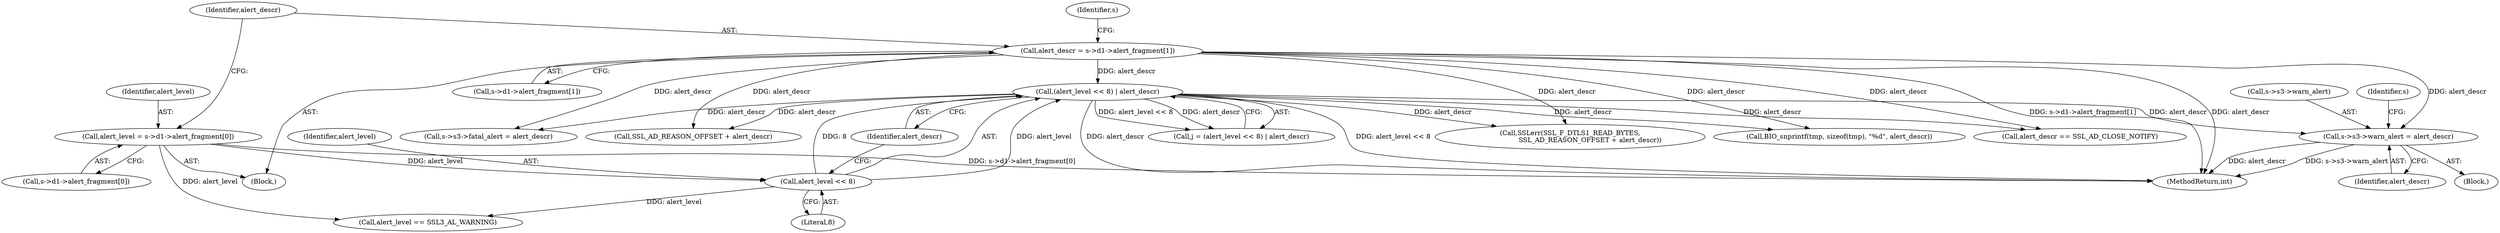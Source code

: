 digraph "0_openssl_e9bbefbf0f24c57645e7ad6a5a71ae649d18ac8e@pointer" {
"1001219" [label="(Call,s->s3->warn_alert = alert_descr)"];
"1001205" [label="(Call,(alert_level << 8) | alert_descr)"];
"1001206" [label="(Call,alert_level << 8)"];
"1001125" [label="(Call,alert_level = s->d1->alert_fragment[0])"];
"1001135" [label="(Call,alert_descr = s->d1->alert_fragment[1])"];
"1001220" [label="(Call,s->s3->warn_alert)"];
"1001229" [label="(Identifier,s)"];
"1001207" [label="(Identifier,alert_level)"];
"1001358" [label="(Call,SSL_AD_REASON_OFFSET + alert_descr)"];
"1001135" [label="(Call,alert_descr = s->d1->alert_fragment[1])"];
"1001209" [label="(Identifier,alert_descr)"];
"1001215" [label="(Call,alert_level == SSL3_AL_WARNING)"];
"1001125" [label="(Call,alert_level = s->d1->alert_fragment[0])"];
"1001206" [label="(Call,alert_level << 8)"];
"1001137" [label="(Call,s->d1->alert_fragment[1])"];
"1001225" [label="(Identifier,alert_descr)"];
"1001819" [label="(MethodReturn,int)"];
"1001136" [label="(Identifier,alert_descr)"];
"1001218" [label="(Block,)"];
"1001361" [label="(Call,BIO_snprintf(tmp, sizeof(tmp), \"%d\", alert_descr))"];
"1001203" [label="(Call,j = (alert_level << 8) | alert_descr)"];
"1001219" [label="(Call,s->s3->warn_alert = alert_descr)"];
"1001147" [label="(Identifier,s)"];
"1001249" [label="(Call,alert_descr == SSL_AD_CLOSE_NOTIFY)"];
"1001208" [label="(Literal,8)"];
"1001349" [label="(Call,s->s3->fatal_alert = alert_descr)"];
"1001123" [label="(Block,)"];
"1001205" [label="(Call,(alert_level << 8) | alert_descr)"];
"1001126" [label="(Identifier,alert_level)"];
"1001127" [label="(Call,s->d1->alert_fragment[0])"];
"1001356" [label="(Call,SSLerr(SSL_F_DTLS1_READ_BYTES,\n                   SSL_AD_REASON_OFFSET + alert_descr))"];
"1001219" -> "1001218"  [label="AST: "];
"1001219" -> "1001225"  [label="CFG: "];
"1001220" -> "1001219"  [label="AST: "];
"1001225" -> "1001219"  [label="AST: "];
"1001229" -> "1001219"  [label="CFG: "];
"1001219" -> "1001819"  [label="DDG: s->s3->warn_alert"];
"1001219" -> "1001819"  [label="DDG: alert_descr"];
"1001205" -> "1001219"  [label="DDG: alert_descr"];
"1001135" -> "1001219"  [label="DDG: alert_descr"];
"1001205" -> "1001203"  [label="AST: "];
"1001205" -> "1001209"  [label="CFG: "];
"1001206" -> "1001205"  [label="AST: "];
"1001209" -> "1001205"  [label="AST: "];
"1001203" -> "1001205"  [label="CFG: "];
"1001205" -> "1001819"  [label="DDG: alert_descr"];
"1001205" -> "1001819"  [label="DDG: alert_level << 8"];
"1001205" -> "1001203"  [label="DDG: alert_level << 8"];
"1001205" -> "1001203"  [label="DDG: alert_descr"];
"1001206" -> "1001205"  [label="DDG: alert_level"];
"1001206" -> "1001205"  [label="DDG: 8"];
"1001135" -> "1001205"  [label="DDG: alert_descr"];
"1001205" -> "1001249"  [label="DDG: alert_descr"];
"1001205" -> "1001349"  [label="DDG: alert_descr"];
"1001205" -> "1001356"  [label="DDG: alert_descr"];
"1001205" -> "1001358"  [label="DDG: alert_descr"];
"1001205" -> "1001361"  [label="DDG: alert_descr"];
"1001206" -> "1001208"  [label="CFG: "];
"1001207" -> "1001206"  [label="AST: "];
"1001208" -> "1001206"  [label="AST: "];
"1001209" -> "1001206"  [label="CFG: "];
"1001125" -> "1001206"  [label="DDG: alert_level"];
"1001206" -> "1001215"  [label="DDG: alert_level"];
"1001125" -> "1001123"  [label="AST: "];
"1001125" -> "1001127"  [label="CFG: "];
"1001126" -> "1001125"  [label="AST: "];
"1001127" -> "1001125"  [label="AST: "];
"1001136" -> "1001125"  [label="CFG: "];
"1001125" -> "1001819"  [label="DDG: s->d1->alert_fragment[0]"];
"1001125" -> "1001215"  [label="DDG: alert_level"];
"1001135" -> "1001123"  [label="AST: "];
"1001135" -> "1001137"  [label="CFG: "];
"1001136" -> "1001135"  [label="AST: "];
"1001137" -> "1001135"  [label="AST: "];
"1001147" -> "1001135"  [label="CFG: "];
"1001135" -> "1001819"  [label="DDG: s->d1->alert_fragment[1]"];
"1001135" -> "1001819"  [label="DDG: alert_descr"];
"1001135" -> "1001249"  [label="DDG: alert_descr"];
"1001135" -> "1001349"  [label="DDG: alert_descr"];
"1001135" -> "1001356"  [label="DDG: alert_descr"];
"1001135" -> "1001358"  [label="DDG: alert_descr"];
"1001135" -> "1001361"  [label="DDG: alert_descr"];
}
